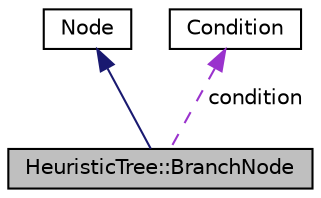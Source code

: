 digraph "HeuristicTree::BranchNode"
{
 // LATEX_PDF_SIZE
  edge [fontname="Helvetica",fontsize="10",labelfontname="Helvetica",labelfontsize="10"];
  node [fontname="Helvetica",fontsize="10",shape=record];
  Node1 [label="HeuristicTree::BranchNode",height=0.2,width=0.4,color="black", fillcolor="grey75", style="filled", fontcolor="black",tooltip=" "];
  Node2 -> Node1 [dir="back",color="midnightblue",fontsize="10",style="solid",fontname="Helvetica"];
  Node2 [label="Node",height=0.2,width=0.4,color="black", fillcolor="white", style="filled",URL="$structarm__compute_1_1mlgo_1_1_heuristic_tree_1_1_node.xhtml",tooltip=" "];
  Node3 -> Node1 [dir="back",color="darkorchid3",fontsize="10",style="dashed",label=" condition" ,fontname="Helvetica"];
  Node3 [label="Condition",height=0.2,width=0.4,color="black", fillcolor="white", style="filled",URL="$structarm__compute_1_1mlgo_1_1_condition.xhtml",tooltip="A branch condition expression evaluating: feature op threshold."];
}
